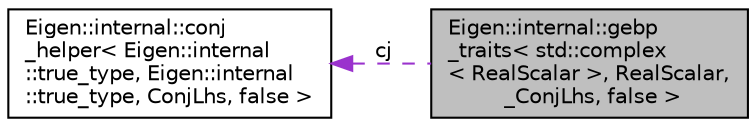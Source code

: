 digraph "Eigen::internal::gebp_traits&lt; std::complex&lt; RealScalar &gt;, RealScalar, _ConjLhs, false &gt;"
{
  edge [fontname="Helvetica",fontsize="10",labelfontname="Helvetica",labelfontsize="10"];
  node [fontname="Helvetica",fontsize="10",shape=record];
  rankdir="LR";
  Node1 [label="Eigen::internal::gebp\l_traits\< std::complex\l\< RealScalar \>, RealScalar,\l _ConjLhs, false \>",height=0.2,width=0.4,color="black", fillcolor="grey75", style="filled", fontcolor="black"];
  Node2 -> Node1 [dir="back",color="darkorchid3",fontsize="10",style="dashed",label=" cj" ,fontname="Helvetica"];
  Node2 [label="Eigen::internal::conj\l_helper\< Eigen::internal\l::true_type, Eigen::internal\l::true_type, ConjLhs, false \>",height=0.2,width=0.4,color="black", fillcolor="white", style="filled",URL="$struct_eigen_1_1internal_1_1conj__helper.html"];
}
